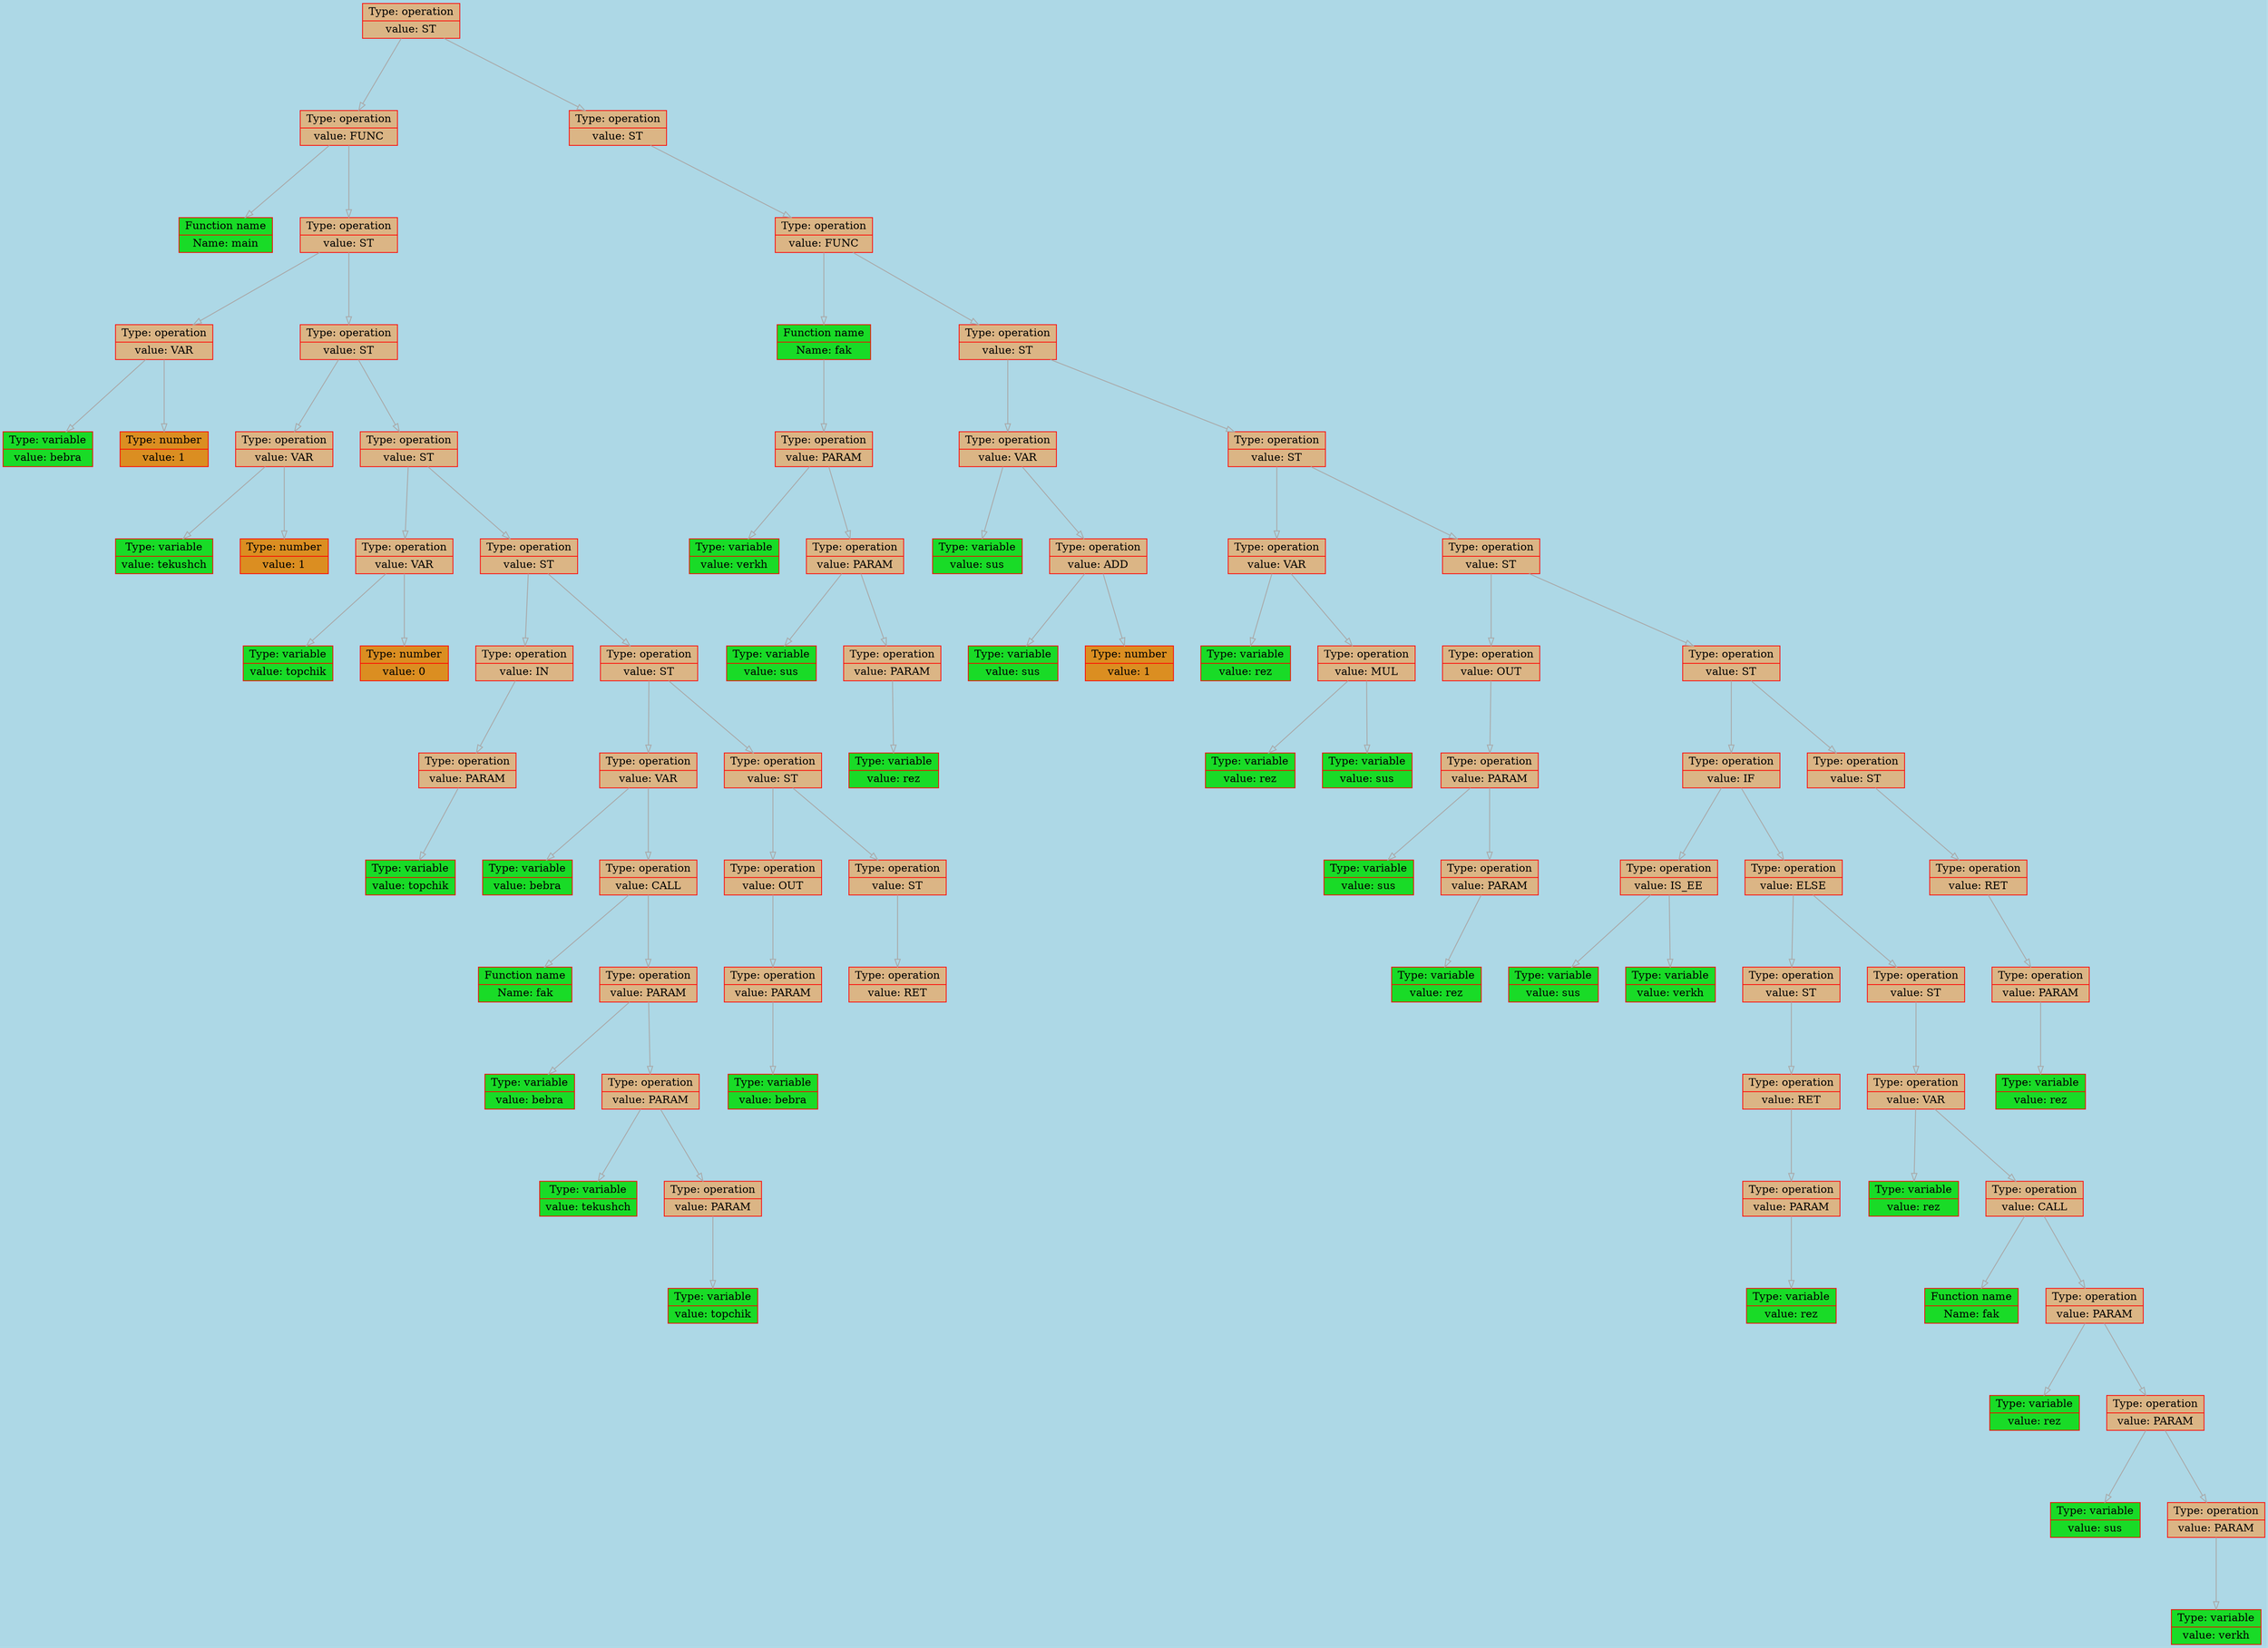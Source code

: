 
    digraph g {
        bgcolor="lightblue";
        dpi      = 200;
        fontname = "Comic Sans MS";
        fontsize = 20;
        rankdir   =  TB;
        edge [color = darkgrey, arrowhead = onormal, arrowsize = 1, penwidth = 1.2]
        graph[fillcolor = lightgreen, ranksep = 1.3, nodesep = 0.5,
        style = "rounded, filled",color = green, penwidth = 2]

    Node0000022a84c701f0[shape=record, width=0.2, style="filled", color="red", fillcolor="#DBB585",label=" {Type: operation | value: ST}"] 
 
Node0000022a848fe990[shape=record, width=0.2, style="filled", color="red", fillcolor="#DBB585",label=" {Type: operation | value: FUNC}"] 
 
Node0000022a848fe2d0[shape=record, width=0.2, style="filled", color="red", fillcolor="#19DB27",label=" {Function name |Name: main}"] 
 
Node0000022a848fe900[shape=record, width=0.2, style="filled", color="red", fillcolor="#DBB585",label=" {Type: operation | value: ST}"] 
 
Node0000022a848fe120[shape=record, width=0.2, style="filled", color="red", fillcolor="#DBB585",label=" {Type: operation | value: VAR}"] 
 
Node0000022a848fe1e0[shape=record, width=0.2, style="filled", color="red", fillcolor="#19DB27",label=" {Type: variable | value: bebra}"] 
 
Node0000022a848fe240[shape=record, width=0.2, style="filled", color="red", fillcolor="#DB8E21",label=" {Type: number | value: 1}"] 
 
Node0000022a848fe630[shape=record, width=0.2, style="filled", color="red", fillcolor="#DBB585",label=" {Type: operation | value: ST}"] 
 
Node0000022a848fe060[shape=record, width=0.2, style="filled", color="red", fillcolor="#DBB585",label=" {Type: operation | value: VAR}"] 
 
Node0000022a848fe150[shape=record, width=0.2, style="filled", color="red", fillcolor="#19DB27",label=" {Type: variable | value: tekushch}"] 
 
Node0000022a848fe300[shape=record, width=0.2, style="filled", color="red", fillcolor="#DB8E21",label=" {Type: number | value: 1}"] 
 
Node0000022a848fe9c0[shape=record, width=0.2, style="filled", color="red", fillcolor="#DBB585",label=" {Type: operation | value: ST}"] 
 
Node0000022a848fe210[shape=record, width=0.2, style="filled", color="red", fillcolor="#DBB585",label=" {Type: operation | value: VAR}"] 
 
Node0000022a848fe180[shape=record, width=0.2, style="filled", color="red", fillcolor="#19DB27",label=" {Type: variable | value: topchik}"] 
 
Node0000022a848fe1b0[shape=record, width=0.2, style="filled", color="red", fillcolor="#DB8E21",label=" {Type: number | value: 0}"] 
 
Node0000022a848febd0[shape=record, width=0.2, style="filled", color="red", fillcolor="#DBB585",label=" {Type: operation | value: ST}"] 
 
Node0000022a848fe330[shape=record, width=0.2, style="filled", color="red", fillcolor="#DBB585",label=" {Type: operation | value: IN}"] 
 
Node0000022a848fe030[shape=record, width=0.2, style="filled", color="red", fillcolor="#DBB585",label=" {Type: operation | value: PARAM}"] 
 
Node0000022a848fe270[shape=record, width=0.2, style="filled", color="red", fillcolor="#19DB27",label=" {Type: variable | value: topchik}"] 
 
Node0000022a848fe5d0[shape=record, width=0.2, style="filled", color="red", fillcolor="#DBB585",label=" {Type: operation | value: ST}"] 
 
Node0000022a848fe5a0[shape=record, width=0.2, style="filled", color="red", fillcolor="#DBB585",label=" {Type: operation | value: VAR}"] 
 
Node0000022a848fe000[shape=record, width=0.2, style="filled", color="red", fillcolor="#19DB27",label=" {Type: variable | value: bebra}"] 
 
Node0000022a848feba0[shape=record, width=0.2, style="filled", color="red", fillcolor="#DBB585",label=" {Type: operation | value: CALL}"] 
 
Node0000022a848fe090[shape=record, width=0.2, style="filled", color="red", fillcolor="#19DB27",label=" {Function name |Name: fak}"] 
 
Node0000022a848fe870[shape=record, width=0.2, style="filled", color="red", fillcolor="#DBB585",label=" {Type: operation | value: PARAM}"] 
 
Node0000022a848fdfd0[shape=record, width=0.2, style="filled", color="red", fillcolor="#19DB27",label=" {Type: variable | value: bebra}"] 
 
Node0000022a848fe570[shape=record, width=0.2, style="filled", color="red", fillcolor="#DBB585",label=" {Type: operation | value: PARAM}"] 
 
Node0000022a848fe8d0[shape=record, width=0.2, style="filled", color="red", fillcolor="#19DB27",label=" {Type: variable | value: tekushch}"] 
 
Node0000022a848fea80[shape=record, width=0.2, style="filled", color="red", fillcolor="#DBB585",label=" {Type: operation | value: PARAM}"] 
 
Node0000022a848fe8a0[shape=record, width=0.2, style="filled", color="red", fillcolor="#19DB27",label=" {Type: variable | value: topchik}"] 
 
Node0000022a848fe4b0[shape=record, width=0.2, style="filled", color="red", fillcolor="#DBB585",label=" {Type: operation | value: ST}"] 
 
Node0000022a848fe480[shape=record, width=0.2, style="filled", color="red", fillcolor="#DBB585",label=" {Type: operation | value: OUT}"] 
 
Node0000022a848feab0[shape=record, width=0.2, style="filled", color="red", fillcolor="#DBB585",label=" {Type: operation | value: PARAM}"] 
 
Node0000022a848fe450[shape=record, width=0.2, style="filled", color="red", fillcolor="#19DB27",label=" {Type: variable | value: bebra}"] 
 
Node0000022a848fe6c0[shape=record, width=0.2, style="filled", color="red", fillcolor="#DBB585",label=" {Type: operation | value: ST}"] 
 
Node0000022a848fe540[shape=record, width=0.2, style="filled", color="red", fillcolor="#DBB585",label=" {Type: operation | value: RET}"] 
 
Node0000022a84c70730[shape=record, width=0.2, style="filled", color="red", fillcolor="#DBB585",label=" {Type: operation | value: ST}"] 
 
Node0000022a84c70460[shape=record, width=0.2, style="filled", color="red", fillcolor="#DBB585",label=" {Type: operation | value: FUNC}"] 
 
Node0000022a848feb70[shape=record, width=0.2, style="filled", color="red", fillcolor="#19DB27",label=" {Function name |Name: fak}"] 
 
Node0000022a848fe6f0[shape=record, width=0.2, style="filled", color="red", fillcolor="#DBB585",label=" {Type: operation | value: PARAM}"] 
 
Node0000022a848fe750[shape=record, width=0.2, style="filled", color="red", fillcolor="#19DB27",label=" {Type: variable | value: verkh}"] 
 
Node0000022a848fe9f0[shape=record, width=0.2, style="filled", color="red", fillcolor="#DBB585",label=" {Type: operation | value: PARAM}"] 
 
Node0000022a848fe930[shape=record, width=0.2, style="filled", color="red", fillcolor="#19DB27",label=" {Type: variable | value: sus}"] 
 
Node0000022a848fe4e0[shape=record, width=0.2, style="filled", color="red", fillcolor="#DBB585",label=" {Type: operation | value: PARAM}"] 
 
Node0000022a848fe720[shape=record, width=0.2, style="filled", color="red", fillcolor="#19DB27",label=" {Type: variable | value: rez}"] 
 
Node0000022a84c705b0[shape=record, width=0.2, style="filled", color="red", fillcolor="#DBB585",label=" {Type: operation | value: ST}"] 
 
Node0000022a848fe780[shape=record, width=0.2, style="filled", color="red", fillcolor="#DBB585",label=" {Type: operation | value: VAR}"] 
 
Node0000022a848fe600[shape=record, width=0.2, style="filled", color="red", fillcolor="#19DB27",label=" {Type: variable | value: sus}"] 
 
Node0000022a848fe690[shape=record, width=0.2, style="filled", color="red", fillcolor="#DBB585",label=" {Type: operation | value: ADD}"] 
 
Node0000022a848fe660[shape=record, width=0.2, style="filled", color="red", fillcolor="#19DB27",label=" {Type: variable | value: sus}"] 
 
Node0000022a848fe510[shape=record, width=0.2, style="filled", color="red", fillcolor="#DB8E21",label=" {Type: number | value: 1}"] 
 
Node0000022a84c70700[shape=record, width=0.2, style="filled", color="red", fillcolor="#DBB585",label=" {Type: operation | value: ST}"] 
 
Node0000022a848fea50[shape=record, width=0.2, style="filled", color="red", fillcolor="#DBB585",label=" {Type: operation | value: VAR}"] 
 
Node0000022a848fe960[shape=record, width=0.2, style="filled", color="red", fillcolor="#19DB27",label=" {Type: variable | value: rez}"] 
 
Node0000022a848feae0[shape=record, width=0.2, style="filled", color="red", fillcolor="#DBB585",label=" {Type: operation | value: MUL}"] 
 
Node0000022a848fe840[shape=record, width=0.2, style="filled", color="red", fillcolor="#19DB27",label=" {Type: variable | value: rez}"] 
 
Node0000022a848fea20[shape=record, width=0.2, style="filled", color="red", fillcolor="#19DB27",label=" {Type: variable | value: sus}"] 
 
Node0000022a84c70670[shape=record, width=0.2, style="filled", color="red", fillcolor="#DBB585",label=" {Type: operation | value: ST}"] 
 
Node0000022a848fe7e0[shape=record, width=0.2, style="filled", color="red", fillcolor="#DBB585",label=" {Type: operation | value: OUT}"] 
 
Node0000022a848fe810[shape=record, width=0.2, style="filled", color="red", fillcolor="#DBB585",label=" {Type: operation | value: PARAM}"] 
 
Node0000022a848feb10[shape=record, width=0.2, style="filled", color="red", fillcolor="#19DB27",label=" {Type: variable | value: sus}"] 
 
Node0000022a848fe7b0[shape=record, width=0.2, style="filled", color="red", fillcolor="#DBB585",label=" {Type: operation | value: PARAM}"] 
 
Node0000022a848feb40[shape=record, width=0.2, style="filled", color="red", fillcolor="#19DB27",label=" {Type: variable | value: rez}"] 
 
Node0000022a84c70640[shape=record, width=0.2, style="filled", color="red", fillcolor="#DBB585",label=" {Type: operation | value: ST}"] 
 
Node0000022a84c70370[shape=record, width=0.2, style="filled", color="red", fillcolor="#DBB585",label=" {Type: operation | value: IF}"] 
 
Node0000022a84c70220[shape=record, width=0.2, style="filled", color="red", fillcolor="#DBB585",label=" {Type: operation | value: IS_EE}"] 
 
Node0000022a84c70190[shape=record, width=0.2, style="filled", color="red", fillcolor="#19DB27",label=" {Type: variable | value: sus}"] 
 
Node0000022a84c707c0[shape=record, width=0.2, style="filled", color="red", fillcolor="#19DB27",label=" {Type: variable | value: verkh}"] 
 
Node0000022a84c70340[shape=record, width=0.2, style="filled", color="red", fillcolor="#DBB585",label=" {Type: operation | value: ELSE}"] 
 
Node0000022a84c70520[shape=record, width=0.2, style="filled", color="red", fillcolor="#DBB585",label=" {Type: operation | value: ST}"] 
 
Node0000022a84c703d0[shape=record, width=0.2, style="filled", color="red", fillcolor="#DBB585",label=" {Type: operation | value: RET}"] 
 
Node0000022a84c70550[shape=record, width=0.2, style="filled", color="red", fillcolor="#DBB585",label=" {Type: operation | value: PARAM}"] 
 
Node0000022a84c701c0[shape=record, width=0.2, style="filled", color="red", fillcolor="#19DB27",label=" {Type: variable | value: rez}"] 
 
Node0000022a84c706d0[shape=record, width=0.2, style="filled", color="red", fillcolor="#DBB585",label=" {Type: operation | value: ST}"] 
 
Node0000022a84c702b0[shape=record, width=0.2, style="filled", color="red", fillcolor="#DBB585",label=" {Type: operation | value: VAR}"] 
 
Node0000022a84c70250[shape=record, width=0.2, style="filled", color="red", fillcolor="#19DB27",label=" {Type: variable | value: rez}"] 
 
Node0000022a84c70280[shape=record, width=0.2, style="filled", color="red", fillcolor="#DBB585",label=" {Type: operation | value: CALL}"] 
 
Node0000022a84c70490[shape=record, width=0.2, style="filled", color="red", fillcolor="#19DB27",label=" {Function name |Name: fak}"] 
 
Node0000022a84c70310[shape=record, width=0.2, style="filled", color="red", fillcolor="#DBB585",label=" {Type: operation | value: PARAM}"] 
 
Node0000022a84c702e0[shape=record, width=0.2, style="filled", color="red", fillcolor="#19DB27",label=" {Type: variable | value: rez}"] 
 
Node0000022a84c70400[shape=record, width=0.2, style="filled", color="red", fillcolor="#DBB585",label=" {Type: operation | value: PARAM}"] 
 
Node0000022a84c700d0[shape=record, width=0.2, style="filled", color="red", fillcolor="#19DB27",label=" {Type: variable | value: sus}"] 
 
Node0000022a84c70760[shape=record, width=0.2, style="filled", color="red", fillcolor="#DBB585",label=" {Type: operation | value: PARAM}"] 
 
Node0000022a84c70610[shape=record, width=0.2, style="filled", color="red", fillcolor="#19DB27",label=" {Type: variable | value: verkh}"] 
 
Node0000022a84c70790[shape=record, width=0.2, style="filled", color="red", fillcolor="#DBB585",label=" {Type: operation | value: ST}"] 
 
Node0000022a84c70430[shape=record, width=0.2, style="filled", color="red", fillcolor="#DBB585",label=" {Type: operation | value: RET}"] 
 
Node0000022a84c70160[shape=record, width=0.2, style="filled", color="red", fillcolor="#DBB585",label=" {Type: operation | value: PARAM}"] 
 
Node0000022a84c703a0[shape=record, width=0.2, style="filled", color="red", fillcolor="#19DB27",label=" {Type: variable | value: rez}"] 
 
Node0000022a84c701f0->Node0000022a848fe990
Node0000022a848fe990->Node0000022a848fe2d0
Node0000022a848fe990->Node0000022a848fe900
Node0000022a848fe900->Node0000022a848fe120
Node0000022a848fe120->Node0000022a848fe1e0
Node0000022a848fe120->Node0000022a848fe240
Node0000022a848fe900->Node0000022a848fe630
Node0000022a848fe630->Node0000022a848fe060
Node0000022a848fe060->Node0000022a848fe150
Node0000022a848fe060->Node0000022a848fe300
Node0000022a848fe630->Node0000022a848fe9c0
Node0000022a848fe9c0->Node0000022a848fe210
Node0000022a848fe210->Node0000022a848fe180
Node0000022a848fe210->Node0000022a848fe1b0
Node0000022a848fe9c0->Node0000022a848febd0
Node0000022a848febd0->Node0000022a848fe330
Node0000022a848fe330->Node0000022a848fe030
Node0000022a848fe030->Node0000022a848fe270
Node0000022a848febd0->Node0000022a848fe5d0
Node0000022a848fe5d0->Node0000022a848fe5a0
Node0000022a848fe5a0->Node0000022a848fe000
Node0000022a848fe5a0->Node0000022a848feba0
Node0000022a848feba0->Node0000022a848fe090
Node0000022a848feba0->Node0000022a848fe870
Node0000022a848fe870->Node0000022a848fdfd0
Node0000022a848fe870->Node0000022a848fe570
Node0000022a848fe570->Node0000022a848fe8d0
Node0000022a848fe570->Node0000022a848fea80
Node0000022a848fea80->Node0000022a848fe8a0
Node0000022a848fe5d0->Node0000022a848fe4b0
Node0000022a848fe4b0->Node0000022a848fe480
Node0000022a848fe480->Node0000022a848feab0
Node0000022a848feab0->Node0000022a848fe450
Node0000022a848fe4b0->Node0000022a848fe6c0
Node0000022a848fe6c0->Node0000022a848fe540
Node0000022a84c701f0->Node0000022a84c70730
Node0000022a84c70730->Node0000022a84c70460
Node0000022a84c70460->Node0000022a848feb70
Node0000022a848feb70->Node0000022a848fe6f0
Node0000022a848fe6f0->Node0000022a848fe750
Node0000022a848fe6f0->Node0000022a848fe9f0
Node0000022a848fe9f0->Node0000022a848fe930
Node0000022a848fe9f0->Node0000022a848fe4e0
Node0000022a848fe4e0->Node0000022a848fe720
Node0000022a84c70460->Node0000022a84c705b0
Node0000022a84c705b0->Node0000022a848fe780
Node0000022a848fe780->Node0000022a848fe600
Node0000022a848fe780->Node0000022a848fe690
Node0000022a848fe690->Node0000022a848fe660
Node0000022a848fe690->Node0000022a848fe510
Node0000022a84c705b0->Node0000022a84c70700
Node0000022a84c70700->Node0000022a848fea50
Node0000022a848fea50->Node0000022a848fe960
Node0000022a848fea50->Node0000022a848feae0
Node0000022a848feae0->Node0000022a848fe840
Node0000022a848feae0->Node0000022a848fea20
Node0000022a84c70700->Node0000022a84c70670
Node0000022a84c70670->Node0000022a848fe7e0
Node0000022a848fe7e0->Node0000022a848fe810
Node0000022a848fe810->Node0000022a848feb10
Node0000022a848fe810->Node0000022a848fe7b0
Node0000022a848fe7b0->Node0000022a848feb40
Node0000022a84c70670->Node0000022a84c70640
Node0000022a84c70640->Node0000022a84c70370
Node0000022a84c70370->Node0000022a84c70220
Node0000022a84c70220->Node0000022a84c70190
Node0000022a84c70220->Node0000022a84c707c0
Node0000022a84c70370->Node0000022a84c70340
Node0000022a84c70340->Node0000022a84c70520
Node0000022a84c70520->Node0000022a84c703d0
Node0000022a84c703d0->Node0000022a84c70550
Node0000022a84c70550->Node0000022a84c701c0
Node0000022a84c70340->Node0000022a84c706d0
Node0000022a84c706d0->Node0000022a84c702b0
Node0000022a84c702b0->Node0000022a84c70250
Node0000022a84c702b0->Node0000022a84c70280
Node0000022a84c70280->Node0000022a84c70490
Node0000022a84c70280->Node0000022a84c70310
Node0000022a84c70310->Node0000022a84c702e0
Node0000022a84c70310->Node0000022a84c70400
Node0000022a84c70400->Node0000022a84c700d0
Node0000022a84c70400->Node0000022a84c70760
Node0000022a84c70760->Node0000022a84c70610
Node0000022a84c70640->Node0000022a84c70790
Node0000022a84c70790->Node0000022a84c70430
Node0000022a84c70430->Node0000022a84c70160
Node0000022a84c70160->Node0000022a84c703a0
}
